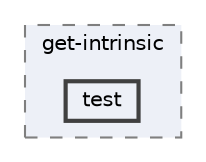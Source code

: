 digraph "test"
{
 // INTERACTIVE_SVG=YES
 // LATEX_PDF_SIZE
  bgcolor="transparent";
  edge [fontname=Helvetica,fontsize=10,labelfontname=Helvetica,labelfontsize=10];
  node [fontname=Helvetica,fontsize=10,shape=box,height=0.2,width=0.4];
  compound=true
  subgraph clusterdir_8b2b5ad9d285855b2f3b6feb09896461 {
    graph [ bgcolor="#edf0f7", pencolor="grey50", label="get-intrinsic", fontname=Helvetica,fontsize=10 style="filled,dashed", URL="dir_8b2b5ad9d285855b2f3b6feb09896461.html",tooltip=""]
  dir_624b6d6dba76064891ef1a19b47eac2e [label="test", fillcolor="#edf0f7", color="grey25", style="filled,bold", URL="dir_624b6d6dba76064891ef1a19b47eac2e.html",tooltip=""];
  }
}
